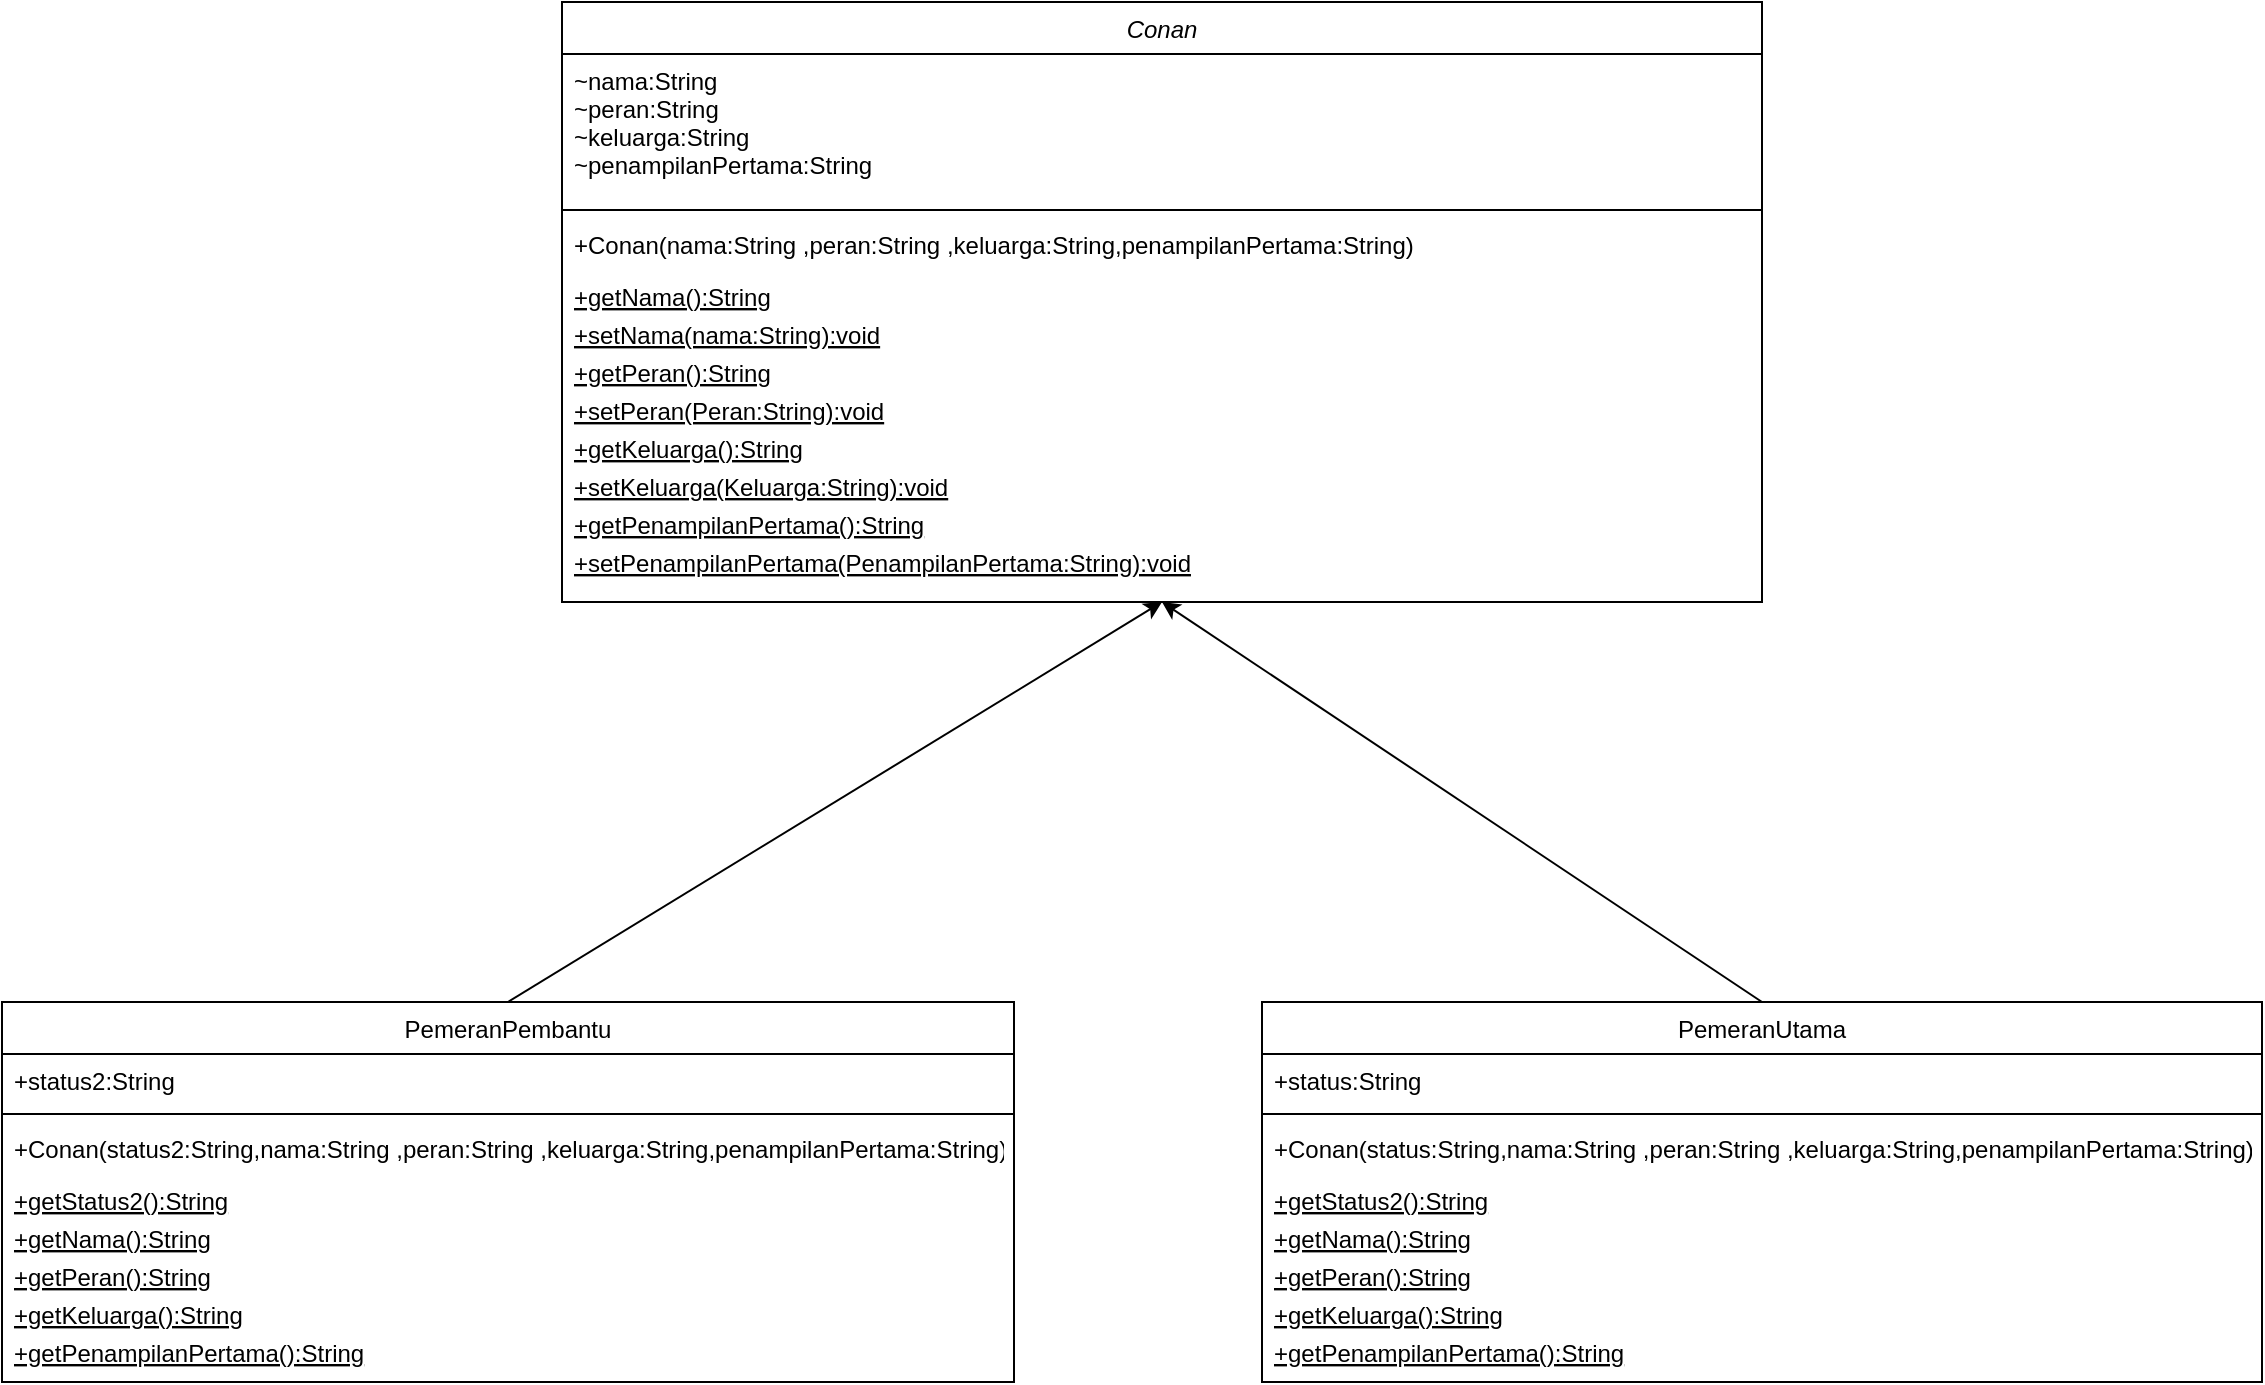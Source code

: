 <mxfile version="13.9.9" type="github">
  <diagram id="C5RBs43oDa-KdzZeNtuy" name="Page-1">
    <mxGraphModel dx="1777" dy="1074" grid="1" gridSize="10" guides="1" tooltips="1" connect="1" arrows="1" fold="1" page="1" pageScale="1" pageWidth="827" pageHeight="1169" math="0" shadow="0">
      <root>
        <mxCell id="WIyWlLk6GJQsqaUBKTNV-0" />
        <mxCell id="WIyWlLk6GJQsqaUBKTNV-1" parent="WIyWlLk6GJQsqaUBKTNV-0" />
        <mxCell id="uR5YsCSZwVzacqd6R-2E-0" value="Conan" style="swimlane;fontStyle=2;align=center;verticalAlign=top;childLayout=stackLayout;horizontal=1;startSize=26;horizontalStack=0;resizeParent=1;resizeLast=0;collapsible=1;marginBottom=0;rounded=0;shadow=0;strokeWidth=1;" vertex="1" parent="WIyWlLk6GJQsqaUBKTNV-1">
          <mxGeometry x="130" y="250" width="600" height="300" as="geometry">
            <mxRectangle x="230" y="140" width="160" height="26" as="alternateBounds" />
          </mxGeometry>
        </mxCell>
        <mxCell id="uR5YsCSZwVzacqd6R-2E-1" value="~nama:String &#xa;~peran:String &#xa;~keluarga:String &#xa;~penampilanPertama:String &#xa;&#xa;" style="text;align=left;verticalAlign=top;spacingLeft=4;spacingRight=4;overflow=hidden;rotatable=0;points=[[0,0.5],[1,0.5]];portConstraint=eastwest;" vertex="1" parent="uR5YsCSZwVzacqd6R-2E-0">
          <mxGeometry y="26" width="600" height="74" as="geometry" />
        </mxCell>
        <mxCell id="uR5YsCSZwVzacqd6R-2E-2" value="" style="line;html=1;strokeWidth=1;align=left;verticalAlign=middle;spacingTop=-1;spacingLeft=3;spacingRight=3;rotatable=0;labelPosition=right;points=[];portConstraint=eastwest;" vertex="1" parent="uR5YsCSZwVzacqd6R-2E-0">
          <mxGeometry y="100" width="600" height="8" as="geometry" />
        </mxCell>
        <mxCell id="uR5YsCSZwVzacqd6R-2E-3" value="+Conan(nama:String ,peran:String ,keluarga:String,penampilanPertama:String) &#xa;" style="text;align=left;verticalAlign=top;spacingLeft=4;spacingRight=4;overflow=hidden;rotatable=0;points=[[0,0.5],[1,0.5]];portConstraint=eastwest;" vertex="1" parent="uR5YsCSZwVzacqd6R-2E-0">
          <mxGeometry y="108" width="600" height="26" as="geometry" />
        </mxCell>
        <mxCell id="uR5YsCSZwVzacqd6R-2E-4" value="+getNama():String" style="text;align=left;verticalAlign=top;spacingLeft=4;spacingRight=4;overflow=hidden;rotatable=0;points=[[0,0.5],[1,0.5]];portConstraint=eastwest;fontStyle=4" vertex="1" parent="uR5YsCSZwVzacqd6R-2E-0">
          <mxGeometry y="134" width="600" height="19" as="geometry" />
        </mxCell>
        <mxCell id="uR5YsCSZwVzacqd6R-2E-5" value="+setNama(nama:String):void" style="text;align=left;verticalAlign=top;spacingLeft=4;spacingRight=4;overflow=hidden;rotatable=0;points=[[0,0.5],[1,0.5]];portConstraint=eastwest;fontStyle=4" vertex="1" parent="uR5YsCSZwVzacqd6R-2E-0">
          <mxGeometry y="153" width="600" height="19" as="geometry" />
        </mxCell>
        <mxCell id="uR5YsCSZwVzacqd6R-2E-6" value="+getPeran():String" style="text;align=left;verticalAlign=top;spacingLeft=4;spacingRight=4;overflow=hidden;rotatable=0;points=[[0,0.5],[1,0.5]];portConstraint=eastwest;fontStyle=4" vertex="1" parent="uR5YsCSZwVzacqd6R-2E-0">
          <mxGeometry y="172" width="600" height="19" as="geometry" />
        </mxCell>
        <mxCell id="uR5YsCSZwVzacqd6R-2E-7" value="+setPeran(Peran:String):void" style="text;align=left;verticalAlign=top;spacingLeft=4;spacingRight=4;overflow=hidden;rotatable=0;points=[[0,0.5],[1,0.5]];portConstraint=eastwest;fontStyle=4" vertex="1" parent="uR5YsCSZwVzacqd6R-2E-0">
          <mxGeometry y="191" width="600" height="19" as="geometry" />
        </mxCell>
        <mxCell id="uR5YsCSZwVzacqd6R-2E-8" value="+getKeluarga():String" style="text;align=left;verticalAlign=top;spacingLeft=4;spacingRight=4;overflow=hidden;rotatable=0;points=[[0,0.5],[1,0.5]];portConstraint=eastwest;fontStyle=4" vertex="1" parent="uR5YsCSZwVzacqd6R-2E-0">
          <mxGeometry y="210" width="600" height="19" as="geometry" />
        </mxCell>
        <mxCell id="uR5YsCSZwVzacqd6R-2E-9" value="+setKeluarga(Keluarga:String):void" style="text;align=left;verticalAlign=top;spacingLeft=4;spacingRight=4;overflow=hidden;rotatable=0;points=[[0,0.5],[1,0.5]];portConstraint=eastwest;fontStyle=4" vertex="1" parent="uR5YsCSZwVzacqd6R-2E-0">
          <mxGeometry y="229" width="600" height="19" as="geometry" />
        </mxCell>
        <mxCell id="uR5YsCSZwVzacqd6R-2E-10" value="+getPenampilanPertama():String" style="text;align=left;verticalAlign=top;spacingLeft=4;spacingRight=4;overflow=hidden;rotatable=0;points=[[0,0.5],[1,0.5]];portConstraint=eastwest;fontStyle=4" vertex="1" parent="uR5YsCSZwVzacqd6R-2E-0">
          <mxGeometry y="248" width="600" height="19" as="geometry" />
        </mxCell>
        <mxCell id="uR5YsCSZwVzacqd6R-2E-11" value="+setPenampilanPertama(PenampilanPertama:String):void" style="text;align=left;verticalAlign=top;spacingLeft=4;spacingRight=4;overflow=hidden;rotatable=0;points=[[0,0.5],[1,0.5]];portConstraint=eastwest;fontStyle=4" vertex="1" parent="uR5YsCSZwVzacqd6R-2E-0">
          <mxGeometry y="267" width="600" height="19" as="geometry" />
        </mxCell>
        <mxCell id="uR5YsCSZwVzacqd6R-2E-28" style="rounded=0;orthogonalLoop=1;jettySize=auto;html=1;exitX=0.5;exitY=0;exitDx=0;exitDy=0;entryX=0.5;entryY=1;entryDx=0;entryDy=0;" edge="1" parent="WIyWlLk6GJQsqaUBKTNV-1" source="uR5YsCSZwVzacqd6R-2E-18" target="uR5YsCSZwVzacqd6R-2E-0">
          <mxGeometry relative="1" as="geometry" />
        </mxCell>
        <mxCell id="uR5YsCSZwVzacqd6R-2E-18" value="PemeranPembantu" style="swimlane;fontStyle=0;align=center;verticalAlign=top;childLayout=stackLayout;horizontal=1;startSize=26;horizontalStack=0;resizeParent=1;resizeLast=0;collapsible=1;marginBottom=0;rounded=0;shadow=0;strokeWidth=1;" vertex="1" parent="WIyWlLk6GJQsqaUBKTNV-1">
          <mxGeometry x="-150" y="750" width="506" height="190" as="geometry">
            <mxRectangle x="130" y="380" width="160" height="26" as="alternateBounds" />
          </mxGeometry>
        </mxCell>
        <mxCell id="uR5YsCSZwVzacqd6R-2E-19" value="+status2:String" style="text;align=left;verticalAlign=top;spacingLeft=4;spacingRight=4;overflow=hidden;rotatable=0;points=[[0,0.5],[1,0.5]];portConstraint=eastwest;" vertex="1" parent="uR5YsCSZwVzacqd6R-2E-18">
          <mxGeometry y="26" width="506" height="26" as="geometry" />
        </mxCell>
        <mxCell id="uR5YsCSZwVzacqd6R-2E-21" value="" style="line;html=1;strokeWidth=1;align=left;verticalAlign=middle;spacingTop=-1;spacingLeft=3;spacingRight=3;rotatable=0;labelPosition=right;points=[];portConstraint=eastwest;" vertex="1" parent="uR5YsCSZwVzacqd6R-2E-18">
          <mxGeometry y="52" width="506" height="8" as="geometry" />
        </mxCell>
        <mxCell id="uR5YsCSZwVzacqd6R-2E-29" value="+Conan(status2:String,nama:String ,peran:String ,keluarga:String,penampilanPertama:String) &#xa;" style="text;align=left;verticalAlign=top;spacingLeft=4;spacingRight=4;overflow=hidden;rotatable=0;points=[[0,0.5],[1,0.5]];portConstraint=eastwest;" vertex="1" parent="uR5YsCSZwVzacqd6R-2E-18">
          <mxGeometry y="60" width="506" height="26" as="geometry" />
        </mxCell>
        <mxCell id="uR5YsCSZwVzacqd6R-2E-22" value="+getStatus2():String" style="text;align=left;verticalAlign=top;spacingLeft=4;spacingRight=4;overflow=hidden;rotatable=0;points=[[0,0.5],[1,0.5]];portConstraint=eastwest;fontStyle=4" vertex="1" parent="uR5YsCSZwVzacqd6R-2E-18">
          <mxGeometry y="86" width="506" height="19" as="geometry" />
        </mxCell>
        <mxCell id="uR5YsCSZwVzacqd6R-2E-30" value="+getNama():String" style="text;align=left;verticalAlign=top;spacingLeft=4;spacingRight=4;overflow=hidden;rotatable=0;points=[[0,0.5],[1,0.5]];portConstraint=eastwest;fontStyle=4" vertex="1" parent="uR5YsCSZwVzacqd6R-2E-18">
          <mxGeometry y="105" width="506" height="19" as="geometry" />
        </mxCell>
        <mxCell id="uR5YsCSZwVzacqd6R-2E-31" value="+getPeran():String" style="text;align=left;verticalAlign=top;spacingLeft=4;spacingRight=4;overflow=hidden;rotatable=0;points=[[0,0.5],[1,0.5]];portConstraint=eastwest;fontStyle=4" vertex="1" parent="uR5YsCSZwVzacqd6R-2E-18">
          <mxGeometry y="124" width="506" height="19" as="geometry" />
        </mxCell>
        <mxCell id="uR5YsCSZwVzacqd6R-2E-32" value="+getKeluarga():String" style="text;align=left;verticalAlign=top;spacingLeft=4;spacingRight=4;overflow=hidden;rotatable=0;points=[[0,0.5],[1,0.5]];portConstraint=eastwest;fontStyle=4" vertex="1" parent="uR5YsCSZwVzacqd6R-2E-18">
          <mxGeometry y="143" width="506" height="19" as="geometry" />
        </mxCell>
        <mxCell id="uR5YsCSZwVzacqd6R-2E-33" value="+getPenampilanPertama():String" style="text;align=left;verticalAlign=top;spacingLeft=4;spacingRight=4;overflow=hidden;rotatable=0;points=[[0,0.5],[1,0.5]];portConstraint=eastwest;fontStyle=4" vertex="1" parent="uR5YsCSZwVzacqd6R-2E-18">
          <mxGeometry y="162" width="506" height="19" as="geometry" />
        </mxCell>
        <mxCell id="uR5YsCSZwVzacqd6R-2E-44" style="edgeStyle=none;rounded=0;orthogonalLoop=1;jettySize=auto;html=1;entryX=1;entryY=0.5;entryDx=0;entryDy=0;" edge="1" parent="uR5YsCSZwVzacqd6R-2E-18" source="uR5YsCSZwVzacqd6R-2E-18" target="uR5YsCSZwVzacqd6R-2E-22">
          <mxGeometry relative="1" as="geometry" />
        </mxCell>
        <mxCell id="uR5YsCSZwVzacqd6R-2E-43" style="edgeStyle=none;rounded=0;orthogonalLoop=1;jettySize=auto;html=1;exitX=0.5;exitY=0;exitDx=0;exitDy=0;entryX=0.5;entryY=1;entryDx=0;entryDy=0;" edge="1" parent="WIyWlLk6GJQsqaUBKTNV-1" source="uR5YsCSZwVzacqd6R-2E-34" target="uR5YsCSZwVzacqd6R-2E-0">
          <mxGeometry relative="1" as="geometry" />
        </mxCell>
        <mxCell id="uR5YsCSZwVzacqd6R-2E-34" value="PemeranUtama" style="swimlane;fontStyle=0;align=center;verticalAlign=top;childLayout=stackLayout;horizontal=1;startSize=26;horizontalStack=0;resizeParent=1;resizeLast=0;collapsible=1;marginBottom=0;rounded=0;shadow=0;strokeWidth=1;" vertex="1" parent="WIyWlLk6GJQsqaUBKTNV-1">
          <mxGeometry x="480" y="750" width="500" height="190" as="geometry">
            <mxRectangle x="130" y="380" width="160" height="26" as="alternateBounds" />
          </mxGeometry>
        </mxCell>
        <mxCell id="uR5YsCSZwVzacqd6R-2E-35" value="+status:String" style="text;align=left;verticalAlign=top;spacingLeft=4;spacingRight=4;overflow=hidden;rotatable=0;points=[[0,0.5],[1,0.5]];portConstraint=eastwest;" vertex="1" parent="uR5YsCSZwVzacqd6R-2E-34">
          <mxGeometry y="26" width="500" height="26" as="geometry" />
        </mxCell>
        <mxCell id="uR5YsCSZwVzacqd6R-2E-36" value="" style="line;html=1;strokeWidth=1;align=left;verticalAlign=middle;spacingTop=-1;spacingLeft=3;spacingRight=3;rotatable=0;labelPosition=right;points=[];portConstraint=eastwest;" vertex="1" parent="uR5YsCSZwVzacqd6R-2E-34">
          <mxGeometry y="52" width="500" height="8" as="geometry" />
        </mxCell>
        <mxCell id="uR5YsCSZwVzacqd6R-2E-37" value="+Conan(status:String,nama:String ,peran:String ,keluarga:String,penampilanPertama:String) &#xa;" style="text;align=left;verticalAlign=top;spacingLeft=4;spacingRight=4;overflow=hidden;rotatable=0;points=[[0,0.5],[1,0.5]];portConstraint=eastwest;" vertex="1" parent="uR5YsCSZwVzacqd6R-2E-34">
          <mxGeometry y="60" width="500" height="26" as="geometry" />
        </mxCell>
        <mxCell id="uR5YsCSZwVzacqd6R-2E-38" value="+getStatus2():String" style="text;align=left;verticalAlign=top;spacingLeft=4;spacingRight=4;overflow=hidden;rotatable=0;points=[[0,0.5],[1,0.5]];portConstraint=eastwest;fontStyle=4" vertex="1" parent="uR5YsCSZwVzacqd6R-2E-34">
          <mxGeometry y="86" width="500" height="19" as="geometry" />
        </mxCell>
        <mxCell id="uR5YsCSZwVzacqd6R-2E-39" value="+getNama():String" style="text;align=left;verticalAlign=top;spacingLeft=4;spacingRight=4;overflow=hidden;rotatable=0;points=[[0,0.5],[1,0.5]];portConstraint=eastwest;fontStyle=4" vertex="1" parent="uR5YsCSZwVzacqd6R-2E-34">
          <mxGeometry y="105" width="500" height="19" as="geometry" />
        </mxCell>
        <mxCell id="uR5YsCSZwVzacqd6R-2E-40" value="+getPeran():String" style="text;align=left;verticalAlign=top;spacingLeft=4;spacingRight=4;overflow=hidden;rotatable=0;points=[[0,0.5],[1,0.5]];portConstraint=eastwest;fontStyle=4" vertex="1" parent="uR5YsCSZwVzacqd6R-2E-34">
          <mxGeometry y="124" width="500" height="19" as="geometry" />
        </mxCell>
        <mxCell id="uR5YsCSZwVzacqd6R-2E-41" value="+getKeluarga():String" style="text;align=left;verticalAlign=top;spacingLeft=4;spacingRight=4;overflow=hidden;rotatable=0;points=[[0,0.5],[1,0.5]];portConstraint=eastwest;fontStyle=4" vertex="1" parent="uR5YsCSZwVzacqd6R-2E-34">
          <mxGeometry y="143" width="500" height="19" as="geometry" />
        </mxCell>
        <mxCell id="uR5YsCSZwVzacqd6R-2E-42" value="+getPenampilanPertama():String" style="text;align=left;verticalAlign=top;spacingLeft=4;spacingRight=4;overflow=hidden;rotatable=0;points=[[0,0.5],[1,0.5]];portConstraint=eastwest;fontStyle=4" vertex="1" parent="uR5YsCSZwVzacqd6R-2E-34">
          <mxGeometry y="162" width="500" height="19" as="geometry" />
        </mxCell>
      </root>
    </mxGraphModel>
  </diagram>
</mxfile>
